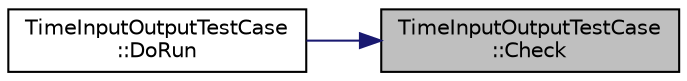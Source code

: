 digraph "TimeInputOutputTestCase::Check"
{
 // LATEX_PDF_SIZE
  edge [fontname="Helvetica",fontsize="10",labelfontname="Helvetica",labelfontsize="10"];
  node [fontname="Helvetica",fontsize="10",shape=record];
  rankdir="RL";
  Node1 [label="TimeInputOutputTestCase\l::Check",height=0.2,width=0.4,color="black", fillcolor="grey75", style="filled", fontcolor="black",tooltip="Check roundtrip from/to string."];
  Node1 -> Node2 [dir="back",color="midnightblue",fontsize="10",style="solid",fontname="Helvetica"];
  Node2 [label="TimeInputOutputTestCase\l::DoRun",height=0.2,width=0.4,color="black", fillcolor="white", style="filled",URL="$class_time_input_output_test_case.html#aed755cb09172197ef1a3ebe096c864db",tooltip="DoRun for TimeInputOutputTestCase."];
}
